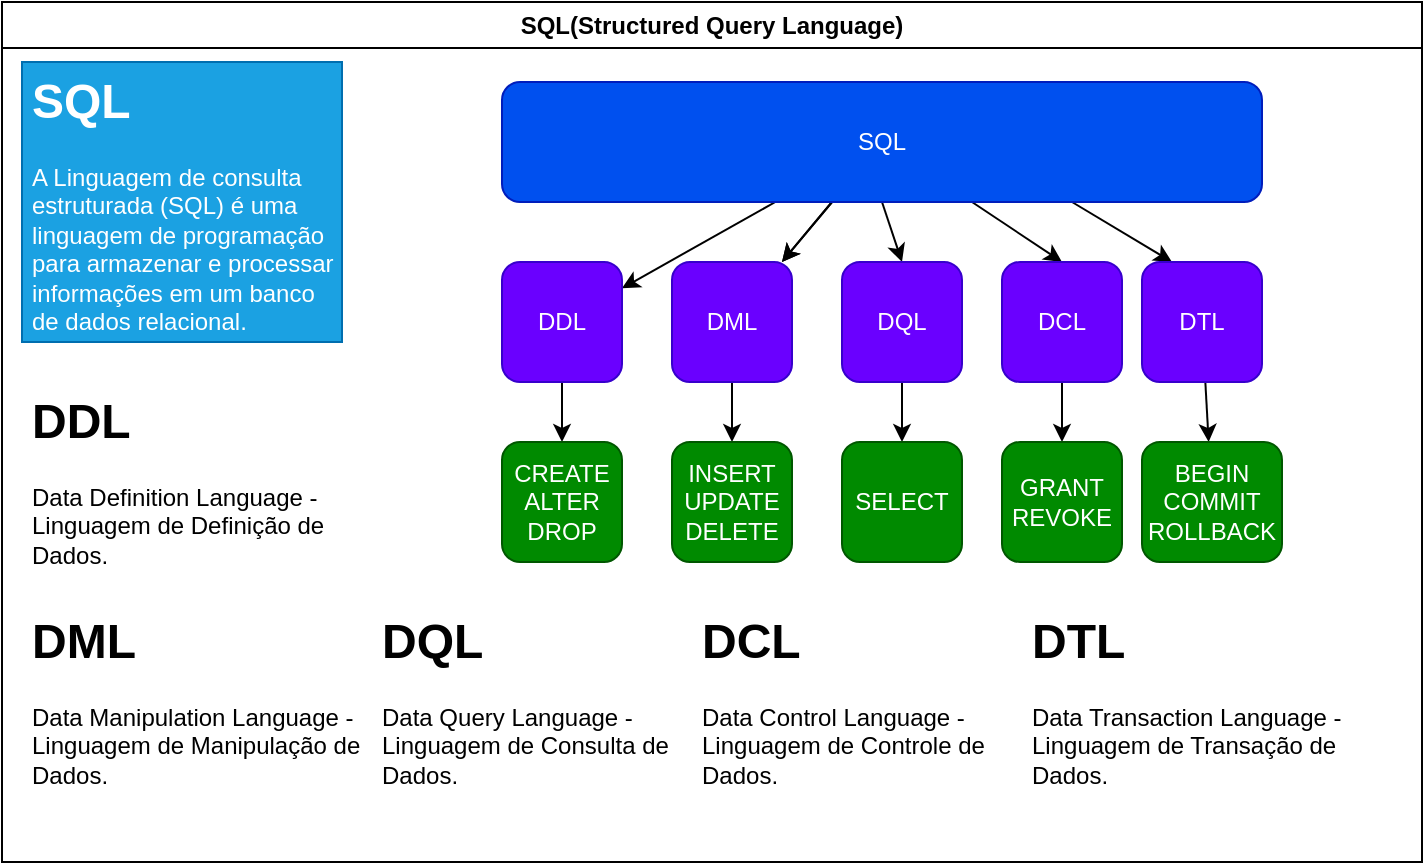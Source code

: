 <mxfile>
    <diagram id="QLJK071e09-AULbdd38f" name="Page-1">
        <mxGraphModel dx="676" dy="542" grid="1" gridSize="10" guides="1" tooltips="1" connect="1" arrows="1" fold="1" page="1" pageScale="1" pageWidth="850" pageHeight="1100" math="0" shadow="0">
            <root>
                <mxCell id="0"/>
                <mxCell id="1" parent="0"/>
                <mxCell id="2" value="SQL(Structured Query Language)" style="swimlane;whiteSpace=wrap;html=1;" parent="1" vertex="1">
                    <mxGeometry x="30" y="10" width="710" height="430" as="geometry"/>
                </mxCell>
                <mxCell id="3" value="&lt;h1&gt;SQL&lt;/h1&gt;&lt;p&gt;A Linguagem de consulta estruturada (SQL) é uma linguagem de programação para armazenar e processar informações em um banco de dados relacional.&lt;/p&gt;" style="text;html=1;strokeColor=#006EAF;fillColor=#1ba1e2;spacing=5;spacingTop=-20;whiteSpace=wrap;overflow=hidden;rounded=0;fontColor=#ffffff;" parent="2" vertex="1">
                    <mxGeometry x="10" y="30" width="160" height="140" as="geometry"/>
                </mxCell>
                <mxCell id="6" value="" style="edgeStyle=none;html=1;" parent="2" source="4" target="5" edge="1">
                    <mxGeometry relative="1" as="geometry"/>
                </mxCell>
                <mxCell id="8" value="" style="edgeStyle=none;html=1;" parent="2" source="4" target="7" edge="1">
                    <mxGeometry relative="1" as="geometry"/>
                </mxCell>
                <mxCell id="12" value="" style="edgeStyle=none;html=1;" parent="2" source="4" target="7" edge="1">
                    <mxGeometry relative="1" as="geometry"/>
                </mxCell>
                <mxCell id="19" style="edgeStyle=none;html=1;exitX=0.5;exitY=1;exitDx=0;exitDy=0;entryX=0.5;entryY=0;entryDx=0;entryDy=0;" parent="2" source="4" target="16" edge="1">
                    <mxGeometry relative="1" as="geometry"/>
                </mxCell>
                <mxCell id="20" style="edgeStyle=none;html=1;entryX=0.5;entryY=0;entryDx=0;entryDy=0;" parent="2" source="4" target="17" edge="1">
                    <mxGeometry relative="1" as="geometry"/>
                </mxCell>
                <mxCell id="21" style="edgeStyle=none;html=1;exitX=0.75;exitY=1;exitDx=0;exitDy=0;entryX=0.25;entryY=0;entryDx=0;entryDy=0;" parent="2" source="4" target="18" edge="1">
                    <mxGeometry relative="1" as="geometry"/>
                </mxCell>
                <mxCell id="4" value="SQL" style="rounded=1;whiteSpace=wrap;html=1;fillColor=#0050ef;strokeColor=#001DBC;fontColor=#ffffff;" parent="2" vertex="1">
                    <mxGeometry x="250" y="40" width="380" height="60" as="geometry"/>
                </mxCell>
                <mxCell id="25" value="" style="edgeStyle=none;html=1;" parent="2" source="5" target="24" edge="1">
                    <mxGeometry relative="1" as="geometry"/>
                </mxCell>
                <mxCell id="5" value="DDL" style="rounded=1;whiteSpace=wrap;html=1;fillColor=#6a00ff;strokeColor=#3700CC;fontColor=#ffffff;" parent="2" vertex="1">
                    <mxGeometry x="250" y="130" width="60" height="60" as="geometry"/>
                </mxCell>
                <mxCell id="27" value="" style="edgeStyle=none;html=1;" parent="2" source="7" target="26" edge="1">
                    <mxGeometry relative="1" as="geometry"/>
                </mxCell>
                <mxCell id="7" value="DML" style="rounded=1;whiteSpace=wrap;html=1;fillColor=#6a00ff;strokeColor=#3700CC;fontColor=#ffffff;" parent="2" vertex="1">
                    <mxGeometry x="335" y="130" width="60" height="60" as="geometry"/>
                </mxCell>
                <mxCell id="23" value="" style="edgeStyle=none;html=1;" parent="2" source="16" target="22" edge="1">
                    <mxGeometry relative="1" as="geometry"/>
                </mxCell>
                <mxCell id="16" value="DQL" style="rounded=1;whiteSpace=wrap;html=1;fillColor=#6a00ff;strokeColor=#3700CC;fontColor=#ffffff;" parent="2" vertex="1">
                    <mxGeometry x="420" y="130" width="60" height="60" as="geometry"/>
                </mxCell>
                <mxCell id="29" value="" style="edgeStyle=none;html=1;" parent="2" source="17" target="28" edge="1">
                    <mxGeometry relative="1" as="geometry"/>
                </mxCell>
                <mxCell id="17" value="DCL" style="rounded=1;whiteSpace=wrap;html=1;fillColor=#6a00ff;strokeColor=#3700CC;fontColor=#ffffff;" parent="2" vertex="1">
                    <mxGeometry x="500" y="130" width="60" height="60" as="geometry"/>
                </mxCell>
                <mxCell id="31" value="" style="edgeStyle=none;html=1;" parent="2" source="18" target="30" edge="1">
                    <mxGeometry relative="1" as="geometry"/>
                </mxCell>
                <mxCell id="18" value="DTL" style="rounded=1;whiteSpace=wrap;html=1;fillColor=#6a00ff;strokeColor=#3700CC;fontColor=#ffffff;" parent="2" vertex="1">
                    <mxGeometry x="570" y="130" width="60" height="60" as="geometry"/>
                </mxCell>
                <mxCell id="22" value="SELECT" style="rounded=1;whiteSpace=wrap;html=1;fillColor=#008a00;strokeColor=#005700;fontColor=#ffffff;" parent="2" vertex="1">
                    <mxGeometry x="420" y="220" width="60" height="60" as="geometry"/>
                </mxCell>
                <mxCell id="24" value="CREATE&lt;br&gt;ALTER&lt;br&gt;DROP" style="rounded=1;whiteSpace=wrap;html=1;fillColor=#008a00;strokeColor=#005700;fontColor=#ffffff;" parent="2" vertex="1">
                    <mxGeometry x="250" y="220" width="60" height="60" as="geometry"/>
                </mxCell>
                <mxCell id="26" value="INSERT&lt;br&gt;UPDATE&lt;br&gt;DELETE" style="rounded=1;whiteSpace=wrap;html=1;fillColor=#008a00;strokeColor=#005700;fontColor=#ffffff;" parent="2" vertex="1">
                    <mxGeometry x="335" y="220" width="60" height="60" as="geometry"/>
                </mxCell>
                <mxCell id="28" value="GRANT&lt;br&gt;REVOKE" style="rounded=1;whiteSpace=wrap;html=1;fillColor=#008a00;strokeColor=#005700;fontColor=#ffffff;" parent="2" vertex="1">
                    <mxGeometry x="500" y="220" width="60" height="60" as="geometry"/>
                </mxCell>
                <mxCell id="30" value="BEGIN&lt;br&gt;COMMIT&lt;br&gt;ROLLBACK" style="rounded=1;whiteSpace=wrap;html=1;fillColor=#008a00;strokeColor=#005700;fontColor=#ffffff;" parent="2" vertex="1">
                    <mxGeometry x="570" y="220" width="70" height="60" as="geometry"/>
                </mxCell>
                <mxCell id="32" value="&lt;h1&gt;DDL&lt;/h1&gt;&lt;p&gt;Data Definition Language - Linguagem de Definição de Dados.&lt;/p&gt;" style="text;html=1;strokeColor=none;fillColor=none;spacing=5;spacingTop=-20;whiteSpace=wrap;overflow=hidden;rounded=0;" vertex="1" parent="2">
                    <mxGeometry x="10" y="190" width="190" height="120" as="geometry"/>
                </mxCell>
                <mxCell id="33" value="&lt;h1&gt;DML&lt;/h1&gt;&lt;p&gt;Data Manipulation Language - Linguagem de Manipulação de Dados.&lt;/p&gt;" style="text;html=1;strokeColor=none;fillColor=none;spacing=5;spacingTop=-20;whiteSpace=wrap;overflow=hidden;rounded=0;" vertex="1" parent="2">
                    <mxGeometry x="10" y="300" width="190" height="120" as="geometry"/>
                </mxCell>
                <mxCell id="34" value="&lt;h1&gt;DQL&lt;/h1&gt;&lt;p&gt;Data Query Language - Linguagem de Consulta de Dados.&lt;/p&gt;" style="text;html=1;strokeColor=none;fillColor=none;spacing=5;spacingTop=-20;whiteSpace=wrap;overflow=hidden;rounded=0;" vertex="1" parent="2">
                    <mxGeometry x="185" y="300" width="190" height="120" as="geometry"/>
                </mxCell>
                <mxCell id="35" value="&lt;h1&gt;DCL&lt;/h1&gt;&lt;p&gt;Data Control Language - Linguagem de Controle de Dados.&lt;/p&gt;" style="text;html=1;strokeColor=none;fillColor=none;spacing=5;spacingTop=-20;whiteSpace=wrap;overflow=hidden;rounded=0;" vertex="1" parent="2">
                    <mxGeometry x="345" y="300" width="190" height="120" as="geometry"/>
                </mxCell>
                <mxCell id="36" value="&lt;h1&gt;DTL&lt;/h1&gt;&lt;p&gt;Data Transaction Language - Linguagem de Transação de Dados.&lt;/p&gt;" style="text;html=1;strokeColor=none;fillColor=none;spacing=5;spacingTop=-20;whiteSpace=wrap;overflow=hidden;rounded=0;" vertex="1" parent="2">
                    <mxGeometry x="510" y="300" width="190" height="120" as="geometry"/>
                </mxCell>
            </root>
        </mxGraphModel>
    </diagram>
</mxfile>